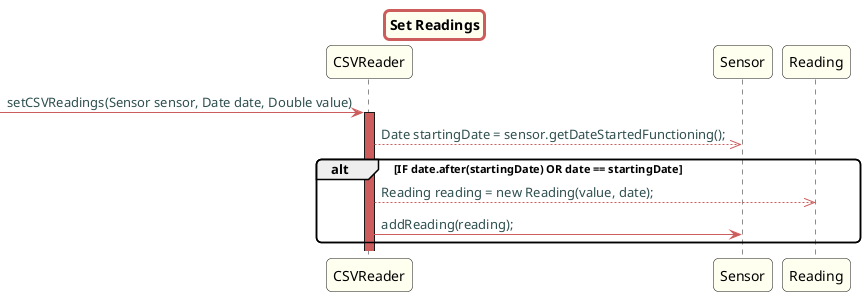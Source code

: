 @startuml

title Set Readings

skinparam titleBorderRoundCorner 10
skinparam titleBorderThickness 3
skinparam titleBorderColor indianred
skinparam titleBackgroundColor ivory
skinparam FontName quicksand

skinparam actor {
 	BorderColor indianred
 	}

 skinparam sequence {
 	LifeLineBackgroundColor indianred
 	ParticipantBackgroundColor ivory
 }

 skinparam roundcorner 10

 skinparam component {
   arrowThickness 1
   ArrowFontName Verdana
   ArrowColor indianred
   ArrowFontColor darkslategrey
 }



-> CSVReader: setCSVReadings(Sensor sensor, Date date, Double value)
activate CSVReader
CSVReader -->> Sensor: Date startingDate = sensor.getDateStartedFunctioning();
alt IF date.after(startingDate) OR date == startingDate

CSVReader -->> Reading: Reading reading = new Reading(value, date);
CSVReader -> Sensor: addReading(reading);


end



@enduml